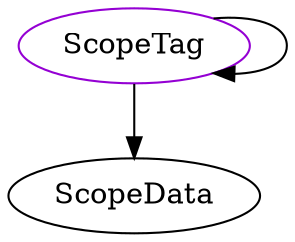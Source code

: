 digraph scopetag{
ScopeTag	[shape=oval, color=darkviolet, label="ScopeTag"];
ScopeTag -> ScopeTag;
ScopeTag -> ScopeData;
}
